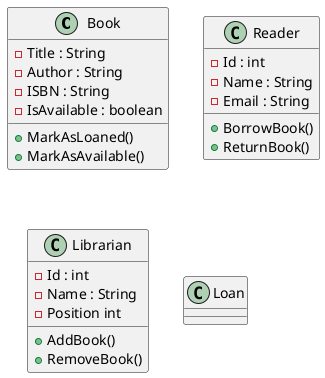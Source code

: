 @startuml
class Book {
    - Title : String
    - Author : String
    - ISBN : String
    - IsAvailable : boolean
    + MarkAsLoaned()
    + MarkAsAvailable()
}
class Reader {
    - Id : int
    - Name : String
    - Email : String
    + BorrowBook()
    + ReturnBook()
}
class Librarian {
    - Id : int
    - Name : String
    - Position int
    + AddBook()
    + RemoveBook()
}
class Loan {
    
}
@enduml
